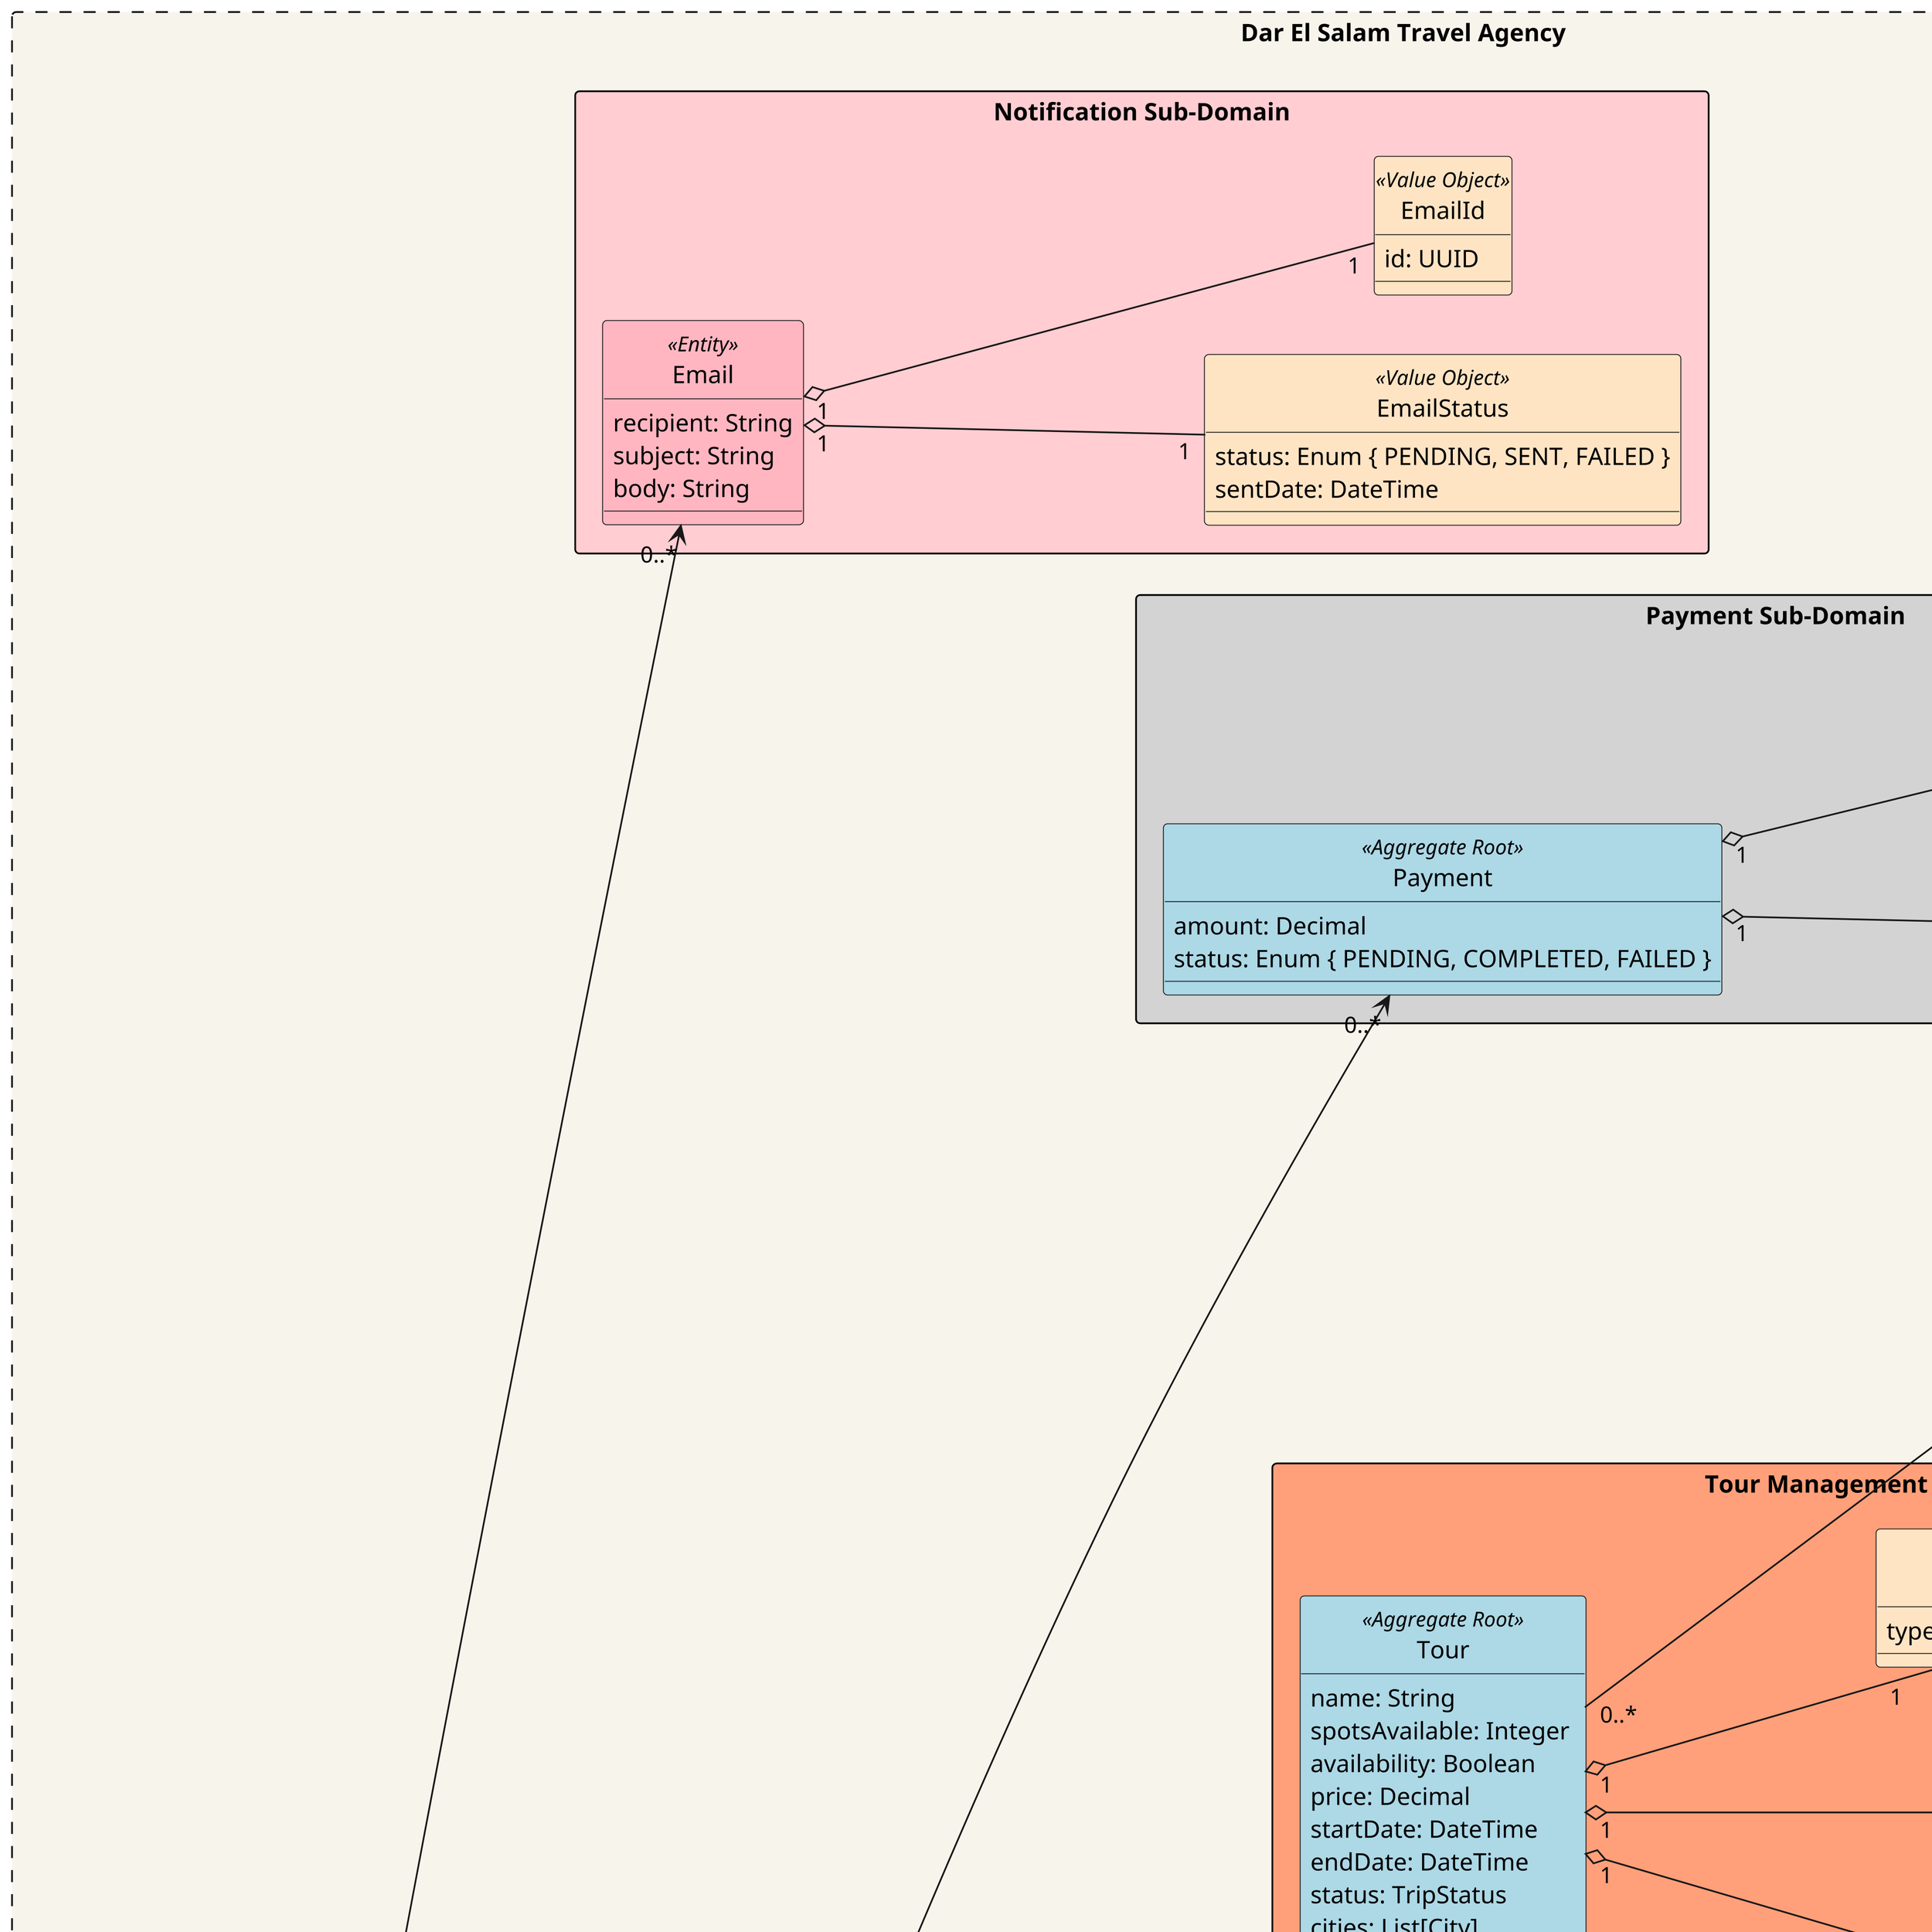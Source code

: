 @startuml
hide circle
left to right direction

!define ENTITY(entityName) class entityName << Entity >>
!define AGGREGATE(aggregateName) class aggregateName << Aggregate >>
!define AGGREGATE_ROOT(aggregateRootName) class aggregateRootName << Aggregate Root >>
!define AGGREGATE_ROOT_ENTITY(aggregateRootEntityName) class aggregateRootEntityName << Aggregate Root >> << Entity >>
!define VALUE_OBJECT(valueObjectName) class valueObjectName << Value Object >>
!pragma useVerticalIf on
skinparam dpi 350
skinparam packageStyle rectangle
skinparam rectangle {
    BackgroundColor #f7f4eb
    BorderColor Black
}

rectangle "Dar El Salam Travel Agency" as BoundedContextTravelAgency #line.dashed {

    Package "Reservation Management Sub-Domain" <<Rectangle>> #Lavender {

        AGGREGATE_ROOT(Reservation) #Cyan {
            date: DateTime
            status: Enum { PENDING, CONFIRMED, CANCELLED }
        }

        VALUE_OBJECT(ReservationId) #Bisque {
            id: UUID
        }

        VALUE_OBJECT(CustomerInfo) #Bisque {
            name: String
            email: String
            phone: String
        }

        VALUE_OBJECT(PaymentDetails) #Bisque {
            cardNumber: String
            expirationDate: DateTime
            paymentStatus: Enum { PENDING, COMPLETED, FAILED }
        }

        Reservation "1" o-- "1" ReservationId
        Reservation "1" o-- "1" CustomerInfo
        Reservation "1" o-- "1" PaymentDetails
    }

    Package "Customer Sub-Domain" <<Rectangle>> #FFCDD2 {

        AGGREGATE_ROOT_ENTITY(Customer) #lightpink {
            firstName: String
            lastName: String
            email: String
            phone: String
            address: String
        }

        VALUE_OBJECT(CustomerId) #Bisque {
            id: UUID
        }

        VALUE_OBJECT(CustomerAddress) #Bisque {
            street: String
            city: String
            country: String
        }

        VALUE_OBJECT(CustomerPreferences) #Bisque {
            preferredDestinations: List[String]
        }

        Customer "1" o-- "1" CustomerId
        Customer "1" o-- "1" CustomerAddress
        Customer "1" o-- "0..1" CustomerPreferences
    }

    Package "Staff Admin Sub-Domain" <<Rectangle>> #FFEE93 {

        AGGREGATE_ROOT_ENTITY(Staff) #lightblue {
            firstName: String
            lastName: String
            role: Enum { Admin, Employee }
            email: String
        }

        VALUE_OBJECT(StaffId) #Bisque {
            id: UUID
        }

        Staff "1" o-- "1" StaffId
    }

    Package "Tour Management Sub-Domain" <<Rectangle>> #LightSalmon {


        AGGREGATE_ROOT(Tour) #lightblue {
            name: String
            spotsAvailable: Integer
            availability: Boolean
            price: Decimal
            startDate: DateTime
            endDate: DateTime
            status: TripStatus
            cities: List[City]
            reviews: List[Review]
            bookings: List[Booking]
        }

        VALUE_OBJECT(TourId) #Bisque {
            tourId: UUID
        }

        VALUE_OBJECT(TourDetails) #Bisque {
            description: String
            itinerary: String
        }

        VALUE_OBJECT(TourStatus) #Bisque {
            type: Enum { COMPLETED, CANCELLED, AVAILABLE }
        }

        Tour "1" o-- "1" TourId
        Tour "1" o-- "1" TourDetails
        Tour "1" o-- "1" TourStatus
    }

    Package "Notification Sub-Domain" <<Rectangle>> #FFCDD2 {

        ENTITY(Email) #lightpink {
            recipient: String
            subject: String
            body: String
        }

        VALUE_OBJECT(EmailStatus) #Bisque {
            status: Enum { PENDING, SENT, FAILED }
            sentDate: DateTime
        }

        VALUE_OBJECT(EmailId) #Bisque {
            id: UUID
        }

        Email "1" o-- "1" EmailId
        Email "1" o-- "1" EmailStatus
    }

    Package "Payment Sub-Domain" <<Rectangle>> #LightGray {

        AGGREGATE_ROOT(Payment) #lightblue {
            amount: Decimal
            status: Enum { PENDING, COMPLETED, FAILED }
        }

        VALUE_OBJECT(PaymentId) #Bisque {
            id: UUID
        }

        VALUE_OBJECT(CurrencyType) #Bisque {
            type: Enum { USD, EUR, GBP, CAD }
        }

        Payment "1" o-- "1" PaymentId
        Payment "1" o-- "1" CurrencyType
    }

    Customer "1" o-- "0..*" Reservation
    Reservation "0..*" --> "1" Tour
    Reservation "1" --> "0..*" Payment
    Tour "0..*" --> "1" Staff
    Customer "1" --> "0..*" Email

}

@enduml
